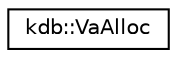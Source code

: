 digraph "Graphical Class Hierarchy"
{
  edge [fontname="Helvetica",fontsize="10",labelfontname="Helvetica",labelfontsize="10"];
  node [fontname="Helvetica",fontsize="10",shape=record];
  rankdir="LR";
  Node1 [label="kdb::VaAlloc",height=0.2,width=0.4,color="black", fillcolor="white", style="filled",URL="$structkdb_1_1VaAlloc.html",tooltip="Needed to avoid constructor ambiguity. "];
}
